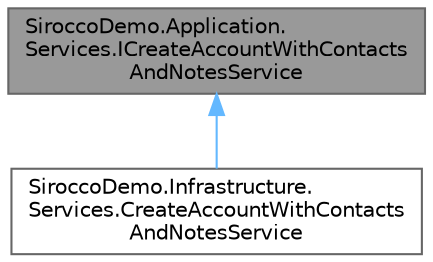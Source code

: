 digraph "SiroccoDemo.Application.Services.ICreateAccountWithContactsAndNotesService"
{
 // LATEX_PDF_SIZE
  bgcolor="transparent";
  edge [fontname=Helvetica,fontsize=10,labelfontname=Helvetica,labelfontsize=10];
  node [fontname=Helvetica,fontsize=10,shape=box,height=0.2,width=0.4];
  Node1 [id="Node000001",label="SiroccoDemo.Application.\lServices.ICreateAccountWithContacts\lAndNotesService",height=0.2,width=0.4,color="gray40", fillcolor="grey60", style="filled", fontcolor="black",tooltip=" "];
  Node1 -> Node2 [id="edge1_Node000001_Node000002",dir="back",color="steelblue1",style="solid",tooltip=" "];
  Node2 [id="Node000002",label="SiroccoDemo.Infrastructure.\lServices.CreateAccountWithContacts\lAndNotesService",height=0.2,width=0.4,color="gray40", fillcolor="white", style="filled",URL="$class_sirocco_demo_1_1_infrastructure_1_1_services_1_1_create_account_with_contacts_and_notes_service.html",tooltip=" "];
}
